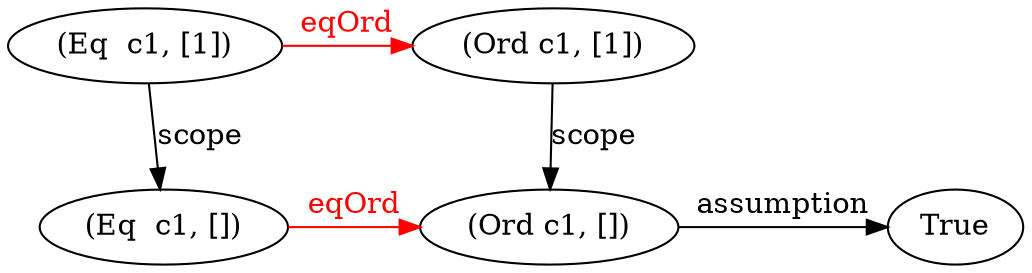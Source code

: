 digraph fgl {
        1 [label = "(Ord c1, [1])"]
        2 [label = "(Eq  c1, [1])"]
        3 [label = "(Ord c1, [])"]
        4 [label = "(Eq  c1, [])"]
        5 [label = "True"]

        1 -> 3 [label = "scope"]
        2 -> 4 [label = "scope"]
        4 -> 3 [label = "eqOrd", color = "red", fontcolor="red"]
        2 -> 1 [label = "eqOrd", color = "red", fontcolor="red"]
        3 -> 5 [label = "assumption"]

        {rank = same; 1 2 }
        {rank = same; 3 4 5 }
}
